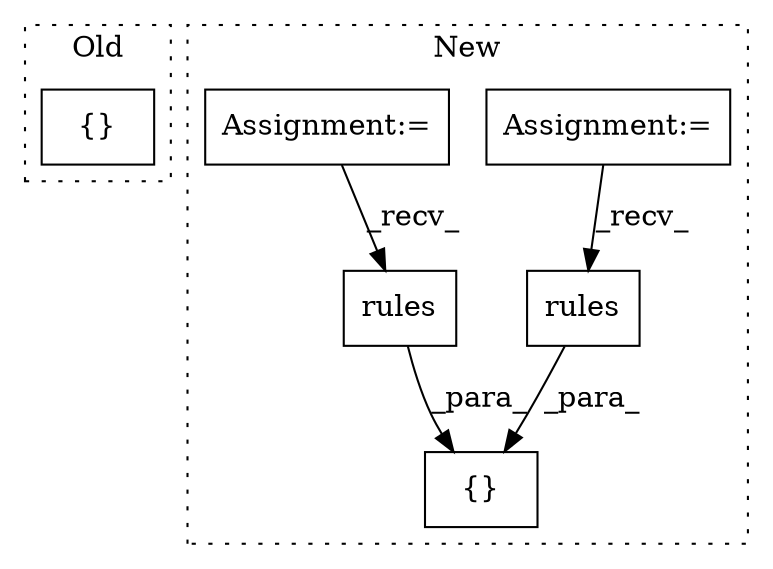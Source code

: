 digraph G {
subgraph cluster0 {
1 [label="{}" a="4" s="3236,3305" l="1,1" shape="box"];
label = "Old";
style="dotted";
}
subgraph cluster1 {
2 [label="rules" a="32" s="3635" l="7" shape="box"];
3 [label="Assignment:=" a="7" s="3478" l="16" shape="box"];
4 [label="{}" a="4" s="3548,3712" l="1,1" shape="box"];
5 [label="rules" a="32" s="3647" l="7" shape="box"];
6 [label="Assignment:=" a="7" s="3437" l="3" shape="box"];
label = "New";
style="dotted";
}
2 -> 4 [label="_para_"];
3 -> 2 [label="_recv_"];
5 -> 4 [label="_para_"];
6 -> 5 [label="_recv_"];
}